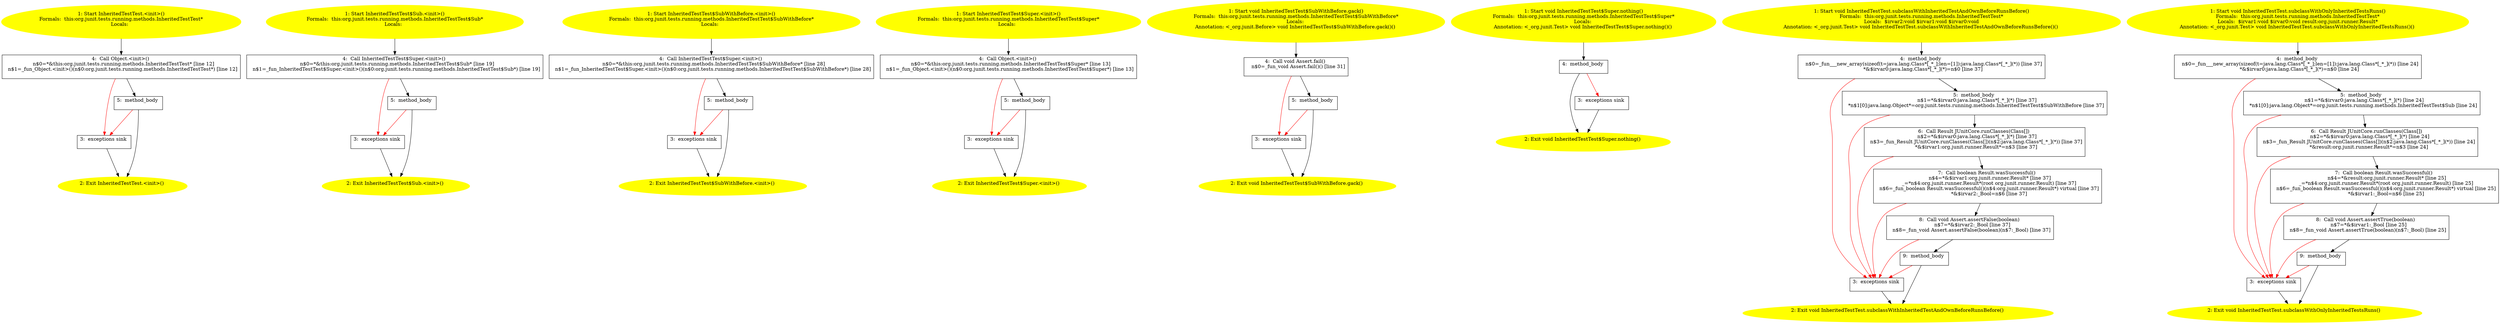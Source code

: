 /* @generated */
digraph cfg {
"org.junit.tests.running.methods.InheritedTestTest.<init>().834814207068e6fa6cddf02c0f6b4c5b_1" [label="1: Start InheritedTestTest.<init>()\nFormals:  this:org.junit.tests.running.methods.InheritedTestTest*\nLocals:  \n  " color=yellow style=filled]
	

	 "org.junit.tests.running.methods.InheritedTestTest.<init>().834814207068e6fa6cddf02c0f6b4c5b_1" -> "org.junit.tests.running.methods.InheritedTestTest.<init>().834814207068e6fa6cddf02c0f6b4c5b_4" ;
"org.junit.tests.running.methods.InheritedTestTest.<init>().834814207068e6fa6cddf02c0f6b4c5b_2" [label="2: Exit InheritedTestTest.<init>() \n  " color=yellow style=filled]
	

"org.junit.tests.running.methods.InheritedTestTest.<init>().834814207068e6fa6cddf02c0f6b4c5b_3" [label="3:  exceptions sink \n  " shape="box"]
	

	 "org.junit.tests.running.methods.InheritedTestTest.<init>().834814207068e6fa6cddf02c0f6b4c5b_3" -> "org.junit.tests.running.methods.InheritedTestTest.<init>().834814207068e6fa6cddf02c0f6b4c5b_2" ;
"org.junit.tests.running.methods.InheritedTestTest.<init>().834814207068e6fa6cddf02c0f6b4c5b_4" [label="4:  Call Object.<init>() \n   n$0=*&this:org.junit.tests.running.methods.InheritedTestTest* [line 12]\n  n$1=_fun_Object.<init>()(n$0:org.junit.tests.running.methods.InheritedTestTest*) [line 12]\n " shape="box"]
	

	 "org.junit.tests.running.methods.InheritedTestTest.<init>().834814207068e6fa6cddf02c0f6b4c5b_4" -> "org.junit.tests.running.methods.InheritedTestTest.<init>().834814207068e6fa6cddf02c0f6b4c5b_5" ;
	 "org.junit.tests.running.methods.InheritedTestTest.<init>().834814207068e6fa6cddf02c0f6b4c5b_4" -> "org.junit.tests.running.methods.InheritedTestTest.<init>().834814207068e6fa6cddf02c0f6b4c5b_3" [color="red" ];
"org.junit.tests.running.methods.InheritedTestTest.<init>().834814207068e6fa6cddf02c0f6b4c5b_5" [label="5:  method_body \n  " shape="box"]
	

	 "org.junit.tests.running.methods.InheritedTestTest.<init>().834814207068e6fa6cddf02c0f6b4c5b_5" -> "org.junit.tests.running.methods.InheritedTestTest.<init>().834814207068e6fa6cddf02c0f6b4c5b_2" ;
	 "org.junit.tests.running.methods.InheritedTestTest.<init>().834814207068e6fa6cddf02c0f6b4c5b_5" -> "org.junit.tests.running.methods.InheritedTestTest.<init>().834814207068e6fa6cddf02c0f6b4c5b_3" [color="red" ];
"org.junit.tests.running.methods.InheritedTestTest$Sub.<init>().cd916e18c0027f748d783bb4877b73d5_1" [label="1: Start InheritedTestTest$Sub.<init>()\nFormals:  this:org.junit.tests.running.methods.InheritedTestTest$Sub*\nLocals:  \n  " color=yellow style=filled]
	

	 "org.junit.tests.running.methods.InheritedTestTest$Sub.<init>().cd916e18c0027f748d783bb4877b73d5_1" -> "org.junit.tests.running.methods.InheritedTestTest$Sub.<init>().cd916e18c0027f748d783bb4877b73d5_4" ;
"org.junit.tests.running.methods.InheritedTestTest$Sub.<init>().cd916e18c0027f748d783bb4877b73d5_2" [label="2: Exit InheritedTestTest$Sub.<init>() \n  " color=yellow style=filled]
	

"org.junit.tests.running.methods.InheritedTestTest$Sub.<init>().cd916e18c0027f748d783bb4877b73d5_3" [label="3:  exceptions sink \n  " shape="box"]
	

	 "org.junit.tests.running.methods.InheritedTestTest$Sub.<init>().cd916e18c0027f748d783bb4877b73d5_3" -> "org.junit.tests.running.methods.InheritedTestTest$Sub.<init>().cd916e18c0027f748d783bb4877b73d5_2" ;
"org.junit.tests.running.methods.InheritedTestTest$Sub.<init>().cd916e18c0027f748d783bb4877b73d5_4" [label="4:  Call InheritedTestTest$Super.<init>() \n   n$0=*&this:org.junit.tests.running.methods.InheritedTestTest$Sub* [line 19]\n  n$1=_fun_InheritedTestTest$Super.<init>()(n$0:org.junit.tests.running.methods.InheritedTestTest$Sub*) [line 19]\n " shape="box"]
	

	 "org.junit.tests.running.methods.InheritedTestTest$Sub.<init>().cd916e18c0027f748d783bb4877b73d5_4" -> "org.junit.tests.running.methods.InheritedTestTest$Sub.<init>().cd916e18c0027f748d783bb4877b73d5_5" ;
	 "org.junit.tests.running.methods.InheritedTestTest$Sub.<init>().cd916e18c0027f748d783bb4877b73d5_4" -> "org.junit.tests.running.methods.InheritedTestTest$Sub.<init>().cd916e18c0027f748d783bb4877b73d5_3" [color="red" ];
"org.junit.tests.running.methods.InheritedTestTest$Sub.<init>().cd916e18c0027f748d783bb4877b73d5_5" [label="5:  method_body \n  " shape="box"]
	

	 "org.junit.tests.running.methods.InheritedTestTest$Sub.<init>().cd916e18c0027f748d783bb4877b73d5_5" -> "org.junit.tests.running.methods.InheritedTestTest$Sub.<init>().cd916e18c0027f748d783bb4877b73d5_2" ;
	 "org.junit.tests.running.methods.InheritedTestTest$Sub.<init>().cd916e18c0027f748d783bb4877b73d5_5" -> "org.junit.tests.running.methods.InheritedTestTest$Sub.<init>().cd916e18c0027f748d783bb4877b73d5_3" [color="red" ];
"org.junit.tests.running.methods.InheritedTestTest$SubWithBefore.<init>().0012247925575e4d0c207ce0ab72a8dd_1" [label="1: Start InheritedTestTest$SubWithBefore.<init>()\nFormals:  this:org.junit.tests.running.methods.InheritedTestTest$SubWithBefore*\nLocals:  \n  " color=yellow style=filled]
	

	 "org.junit.tests.running.methods.InheritedTestTest$SubWithBefore.<init>().0012247925575e4d0c207ce0ab72a8dd_1" -> "org.junit.tests.running.methods.InheritedTestTest$SubWithBefore.<init>().0012247925575e4d0c207ce0ab72a8dd_4" ;
"org.junit.tests.running.methods.InheritedTestTest$SubWithBefore.<init>().0012247925575e4d0c207ce0ab72a8dd_2" [label="2: Exit InheritedTestTest$SubWithBefore.<init>() \n  " color=yellow style=filled]
	

"org.junit.tests.running.methods.InheritedTestTest$SubWithBefore.<init>().0012247925575e4d0c207ce0ab72a8dd_3" [label="3:  exceptions sink \n  " shape="box"]
	

	 "org.junit.tests.running.methods.InheritedTestTest$SubWithBefore.<init>().0012247925575e4d0c207ce0ab72a8dd_3" -> "org.junit.tests.running.methods.InheritedTestTest$SubWithBefore.<init>().0012247925575e4d0c207ce0ab72a8dd_2" ;
"org.junit.tests.running.methods.InheritedTestTest$SubWithBefore.<init>().0012247925575e4d0c207ce0ab72a8dd_4" [label="4:  Call InheritedTestTest$Super.<init>() \n   n$0=*&this:org.junit.tests.running.methods.InheritedTestTest$SubWithBefore* [line 28]\n  n$1=_fun_InheritedTestTest$Super.<init>()(n$0:org.junit.tests.running.methods.InheritedTestTest$SubWithBefore*) [line 28]\n " shape="box"]
	

	 "org.junit.tests.running.methods.InheritedTestTest$SubWithBefore.<init>().0012247925575e4d0c207ce0ab72a8dd_4" -> "org.junit.tests.running.methods.InheritedTestTest$SubWithBefore.<init>().0012247925575e4d0c207ce0ab72a8dd_5" ;
	 "org.junit.tests.running.methods.InheritedTestTest$SubWithBefore.<init>().0012247925575e4d0c207ce0ab72a8dd_4" -> "org.junit.tests.running.methods.InheritedTestTest$SubWithBefore.<init>().0012247925575e4d0c207ce0ab72a8dd_3" [color="red" ];
"org.junit.tests.running.methods.InheritedTestTest$SubWithBefore.<init>().0012247925575e4d0c207ce0ab72a8dd_5" [label="5:  method_body \n  " shape="box"]
	

	 "org.junit.tests.running.methods.InheritedTestTest$SubWithBefore.<init>().0012247925575e4d0c207ce0ab72a8dd_5" -> "org.junit.tests.running.methods.InheritedTestTest$SubWithBefore.<init>().0012247925575e4d0c207ce0ab72a8dd_2" ;
	 "org.junit.tests.running.methods.InheritedTestTest$SubWithBefore.<init>().0012247925575e4d0c207ce0ab72a8dd_5" -> "org.junit.tests.running.methods.InheritedTestTest$SubWithBefore.<init>().0012247925575e4d0c207ce0ab72a8dd_3" [color="red" ];
"org.junit.tests.running.methods.InheritedTestTest$Super.<init>().a22eab720d979043ecf21b14979aa972_1" [label="1: Start InheritedTestTest$Super.<init>()\nFormals:  this:org.junit.tests.running.methods.InheritedTestTest$Super*\nLocals:  \n  " color=yellow style=filled]
	

	 "org.junit.tests.running.methods.InheritedTestTest$Super.<init>().a22eab720d979043ecf21b14979aa972_1" -> "org.junit.tests.running.methods.InheritedTestTest$Super.<init>().a22eab720d979043ecf21b14979aa972_4" ;
"org.junit.tests.running.methods.InheritedTestTest$Super.<init>().a22eab720d979043ecf21b14979aa972_2" [label="2: Exit InheritedTestTest$Super.<init>() \n  " color=yellow style=filled]
	

"org.junit.tests.running.methods.InheritedTestTest$Super.<init>().a22eab720d979043ecf21b14979aa972_3" [label="3:  exceptions sink \n  " shape="box"]
	

	 "org.junit.tests.running.methods.InheritedTestTest$Super.<init>().a22eab720d979043ecf21b14979aa972_3" -> "org.junit.tests.running.methods.InheritedTestTest$Super.<init>().a22eab720d979043ecf21b14979aa972_2" ;
"org.junit.tests.running.methods.InheritedTestTest$Super.<init>().a22eab720d979043ecf21b14979aa972_4" [label="4:  Call Object.<init>() \n   n$0=*&this:org.junit.tests.running.methods.InheritedTestTest$Super* [line 13]\n  n$1=_fun_Object.<init>()(n$0:org.junit.tests.running.methods.InheritedTestTest$Super*) [line 13]\n " shape="box"]
	

	 "org.junit.tests.running.methods.InheritedTestTest$Super.<init>().a22eab720d979043ecf21b14979aa972_4" -> "org.junit.tests.running.methods.InheritedTestTest$Super.<init>().a22eab720d979043ecf21b14979aa972_5" ;
	 "org.junit.tests.running.methods.InheritedTestTest$Super.<init>().a22eab720d979043ecf21b14979aa972_4" -> "org.junit.tests.running.methods.InheritedTestTest$Super.<init>().a22eab720d979043ecf21b14979aa972_3" [color="red" ];
"org.junit.tests.running.methods.InheritedTestTest$Super.<init>().a22eab720d979043ecf21b14979aa972_5" [label="5:  method_body \n  " shape="box"]
	

	 "org.junit.tests.running.methods.InheritedTestTest$Super.<init>().a22eab720d979043ecf21b14979aa972_5" -> "org.junit.tests.running.methods.InheritedTestTest$Super.<init>().a22eab720d979043ecf21b14979aa972_2" ;
	 "org.junit.tests.running.methods.InheritedTestTest$Super.<init>().a22eab720d979043ecf21b14979aa972_5" -> "org.junit.tests.running.methods.InheritedTestTest$Super.<init>().a22eab720d979043ecf21b14979aa972_3" [color="red" ];
"org.junit.tests.running.methods.InheritedTestTest$SubWithBefore.gack():void.68a9ba6c37effadd73d608b2a1c056d5_1" [label="1: Start void InheritedTestTest$SubWithBefore.gack()\nFormals:  this:org.junit.tests.running.methods.InheritedTestTest$SubWithBefore*\nLocals: \nAnnotation: <_org.junit.Before> void InheritedTestTest$SubWithBefore.gack()() \n  " color=yellow style=filled]
	

	 "org.junit.tests.running.methods.InheritedTestTest$SubWithBefore.gack():void.68a9ba6c37effadd73d608b2a1c056d5_1" -> "org.junit.tests.running.methods.InheritedTestTest$SubWithBefore.gack():void.68a9ba6c37effadd73d608b2a1c056d5_4" ;
"org.junit.tests.running.methods.InheritedTestTest$SubWithBefore.gack():void.68a9ba6c37effadd73d608b2a1c056d5_2" [label="2: Exit void InheritedTestTest$SubWithBefore.gack() \n  " color=yellow style=filled]
	

"org.junit.tests.running.methods.InheritedTestTest$SubWithBefore.gack():void.68a9ba6c37effadd73d608b2a1c056d5_3" [label="3:  exceptions sink \n  " shape="box"]
	

	 "org.junit.tests.running.methods.InheritedTestTest$SubWithBefore.gack():void.68a9ba6c37effadd73d608b2a1c056d5_3" -> "org.junit.tests.running.methods.InheritedTestTest$SubWithBefore.gack():void.68a9ba6c37effadd73d608b2a1c056d5_2" ;
"org.junit.tests.running.methods.InheritedTestTest$SubWithBefore.gack():void.68a9ba6c37effadd73d608b2a1c056d5_4" [label="4:  Call void Assert.fail() \n   n$0=_fun_void Assert.fail()() [line 31]\n " shape="box"]
	

	 "org.junit.tests.running.methods.InheritedTestTest$SubWithBefore.gack():void.68a9ba6c37effadd73d608b2a1c056d5_4" -> "org.junit.tests.running.methods.InheritedTestTest$SubWithBefore.gack():void.68a9ba6c37effadd73d608b2a1c056d5_5" ;
	 "org.junit.tests.running.methods.InheritedTestTest$SubWithBefore.gack():void.68a9ba6c37effadd73d608b2a1c056d5_4" -> "org.junit.tests.running.methods.InheritedTestTest$SubWithBefore.gack():void.68a9ba6c37effadd73d608b2a1c056d5_3" [color="red" ];
"org.junit.tests.running.methods.InheritedTestTest$SubWithBefore.gack():void.68a9ba6c37effadd73d608b2a1c056d5_5" [label="5:  method_body \n  " shape="box"]
	

	 "org.junit.tests.running.methods.InheritedTestTest$SubWithBefore.gack():void.68a9ba6c37effadd73d608b2a1c056d5_5" -> "org.junit.tests.running.methods.InheritedTestTest$SubWithBefore.gack():void.68a9ba6c37effadd73d608b2a1c056d5_2" ;
	 "org.junit.tests.running.methods.InheritedTestTest$SubWithBefore.gack():void.68a9ba6c37effadd73d608b2a1c056d5_5" -> "org.junit.tests.running.methods.InheritedTestTest$SubWithBefore.gack():void.68a9ba6c37effadd73d608b2a1c056d5_3" [color="red" ];
"org.junit.tests.running.methods.InheritedTestTest$Super.nothing():void.68c17dcf68681977800d608b73f3bff1_1" [label="1: Start void InheritedTestTest$Super.nothing()\nFormals:  this:org.junit.tests.running.methods.InheritedTestTest$Super*\nLocals: \nAnnotation: <_org.junit.Test> void InheritedTestTest$Super.nothing()() \n  " color=yellow style=filled]
	

	 "org.junit.tests.running.methods.InheritedTestTest$Super.nothing():void.68c17dcf68681977800d608b73f3bff1_1" -> "org.junit.tests.running.methods.InheritedTestTest$Super.nothing():void.68c17dcf68681977800d608b73f3bff1_4" ;
"org.junit.tests.running.methods.InheritedTestTest$Super.nothing():void.68c17dcf68681977800d608b73f3bff1_2" [label="2: Exit void InheritedTestTest$Super.nothing() \n  " color=yellow style=filled]
	

"org.junit.tests.running.methods.InheritedTestTest$Super.nothing():void.68c17dcf68681977800d608b73f3bff1_3" [label="3:  exceptions sink \n  " shape="box"]
	

	 "org.junit.tests.running.methods.InheritedTestTest$Super.nothing():void.68c17dcf68681977800d608b73f3bff1_3" -> "org.junit.tests.running.methods.InheritedTestTest$Super.nothing():void.68c17dcf68681977800d608b73f3bff1_2" ;
"org.junit.tests.running.methods.InheritedTestTest$Super.nothing():void.68c17dcf68681977800d608b73f3bff1_4" [label="4:  method_body \n  " shape="box"]
	

	 "org.junit.tests.running.methods.InheritedTestTest$Super.nothing():void.68c17dcf68681977800d608b73f3bff1_4" -> "org.junit.tests.running.methods.InheritedTestTest$Super.nothing():void.68c17dcf68681977800d608b73f3bff1_2" ;
	 "org.junit.tests.running.methods.InheritedTestTest$Super.nothing():void.68c17dcf68681977800d608b73f3bff1_4" -> "org.junit.tests.running.methods.InheritedTestTest$Super.nothing():void.68c17dcf68681977800d608b73f3bff1_3" [color="red" ];
"org.junit.tests.running.methods.InheritedTestTest.subclassWithInheritedTestAndOwnBeforeRunsBefore():.231eaf44e164f53d9518d33177be8e88_1" [label="1: Start void InheritedTestTest.subclassWithInheritedTestAndOwnBeforeRunsBefore()\nFormals:  this:org.junit.tests.running.methods.InheritedTestTest*\nLocals:  $irvar2:void $irvar1:void $irvar0:void\nAnnotation: <_org.junit.Test> void InheritedTestTest.subclassWithInheritedTestAndOwnBeforeRunsBefore()() \n  " color=yellow style=filled]
	

	 "org.junit.tests.running.methods.InheritedTestTest.subclassWithInheritedTestAndOwnBeforeRunsBefore():.231eaf44e164f53d9518d33177be8e88_1" -> "org.junit.tests.running.methods.InheritedTestTest.subclassWithInheritedTestAndOwnBeforeRunsBefore():.231eaf44e164f53d9518d33177be8e88_4" ;
"org.junit.tests.running.methods.InheritedTestTest.subclassWithInheritedTestAndOwnBeforeRunsBefore():.231eaf44e164f53d9518d33177be8e88_2" [label="2: Exit void InheritedTestTest.subclassWithInheritedTestAndOwnBeforeRunsBefore() \n  " color=yellow style=filled]
	

"org.junit.tests.running.methods.InheritedTestTest.subclassWithInheritedTestAndOwnBeforeRunsBefore():.231eaf44e164f53d9518d33177be8e88_3" [label="3:  exceptions sink \n  " shape="box"]
	

	 "org.junit.tests.running.methods.InheritedTestTest.subclassWithInheritedTestAndOwnBeforeRunsBefore():.231eaf44e164f53d9518d33177be8e88_3" -> "org.junit.tests.running.methods.InheritedTestTest.subclassWithInheritedTestAndOwnBeforeRunsBefore():.231eaf44e164f53d9518d33177be8e88_2" ;
"org.junit.tests.running.methods.InheritedTestTest.subclassWithInheritedTestAndOwnBeforeRunsBefore():.231eaf44e164f53d9518d33177be8e88_4" [label="4:  method_body \n   n$0=_fun___new_array(sizeof(t=java.lang.Class*[_*_];len=[1]):java.lang.Class*[_*_](*)) [line 37]\n  *&$irvar0:java.lang.Class*[_*_](*)=n$0 [line 37]\n " shape="box"]
	

	 "org.junit.tests.running.methods.InheritedTestTest.subclassWithInheritedTestAndOwnBeforeRunsBefore():.231eaf44e164f53d9518d33177be8e88_4" -> "org.junit.tests.running.methods.InheritedTestTest.subclassWithInheritedTestAndOwnBeforeRunsBefore():.231eaf44e164f53d9518d33177be8e88_5" ;
	 "org.junit.tests.running.methods.InheritedTestTest.subclassWithInheritedTestAndOwnBeforeRunsBefore():.231eaf44e164f53d9518d33177be8e88_4" -> "org.junit.tests.running.methods.InheritedTestTest.subclassWithInheritedTestAndOwnBeforeRunsBefore():.231eaf44e164f53d9518d33177be8e88_3" [color="red" ];
"org.junit.tests.running.methods.InheritedTestTest.subclassWithInheritedTestAndOwnBeforeRunsBefore():.231eaf44e164f53d9518d33177be8e88_5" [label="5:  method_body \n   n$1=*&$irvar0:java.lang.Class*[_*_](*) [line 37]\n  *n$1[0]:java.lang.Object*=org.junit.tests.running.methods.InheritedTestTest$SubWithBefore [line 37]\n " shape="box"]
	

	 "org.junit.tests.running.methods.InheritedTestTest.subclassWithInheritedTestAndOwnBeforeRunsBefore():.231eaf44e164f53d9518d33177be8e88_5" -> "org.junit.tests.running.methods.InheritedTestTest.subclassWithInheritedTestAndOwnBeforeRunsBefore():.231eaf44e164f53d9518d33177be8e88_6" ;
	 "org.junit.tests.running.methods.InheritedTestTest.subclassWithInheritedTestAndOwnBeforeRunsBefore():.231eaf44e164f53d9518d33177be8e88_5" -> "org.junit.tests.running.methods.InheritedTestTest.subclassWithInheritedTestAndOwnBeforeRunsBefore():.231eaf44e164f53d9518d33177be8e88_3" [color="red" ];
"org.junit.tests.running.methods.InheritedTestTest.subclassWithInheritedTestAndOwnBeforeRunsBefore():.231eaf44e164f53d9518d33177be8e88_6" [label="6:  Call Result JUnitCore.runClasses(Class[]) \n   n$2=*&$irvar0:java.lang.Class*[_*_](*) [line 37]\n  n$3=_fun_Result JUnitCore.runClasses(Class[])(n$2:java.lang.Class*[_*_](*)) [line 37]\n  *&$irvar1:org.junit.runner.Result*=n$3 [line 37]\n " shape="box"]
	

	 "org.junit.tests.running.methods.InheritedTestTest.subclassWithInheritedTestAndOwnBeforeRunsBefore():.231eaf44e164f53d9518d33177be8e88_6" -> "org.junit.tests.running.methods.InheritedTestTest.subclassWithInheritedTestAndOwnBeforeRunsBefore():.231eaf44e164f53d9518d33177be8e88_7" ;
	 "org.junit.tests.running.methods.InheritedTestTest.subclassWithInheritedTestAndOwnBeforeRunsBefore():.231eaf44e164f53d9518d33177be8e88_6" -> "org.junit.tests.running.methods.InheritedTestTest.subclassWithInheritedTestAndOwnBeforeRunsBefore():.231eaf44e164f53d9518d33177be8e88_3" [color="red" ];
"org.junit.tests.running.methods.InheritedTestTest.subclassWithInheritedTestAndOwnBeforeRunsBefore():.231eaf44e164f53d9518d33177be8e88_7" [label="7:  Call boolean Result.wasSuccessful() \n   n$4=*&$irvar1:org.junit.runner.Result* [line 37]\n  _=*n$4:org.junit.runner.Result*(root org.junit.runner.Result) [line 37]\n  n$6=_fun_boolean Result.wasSuccessful()(n$4:org.junit.runner.Result*) virtual [line 37]\n  *&$irvar2:_Bool=n$6 [line 37]\n " shape="box"]
	

	 "org.junit.tests.running.methods.InheritedTestTest.subclassWithInheritedTestAndOwnBeforeRunsBefore():.231eaf44e164f53d9518d33177be8e88_7" -> "org.junit.tests.running.methods.InheritedTestTest.subclassWithInheritedTestAndOwnBeforeRunsBefore():.231eaf44e164f53d9518d33177be8e88_8" ;
	 "org.junit.tests.running.methods.InheritedTestTest.subclassWithInheritedTestAndOwnBeforeRunsBefore():.231eaf44e164f53d9518d33177be8e88_7" -> "org.junit.tests.running.methods.InheritedTestTest.subclassWithInheritedTestAndOwnBeforeRunsBefore():.231eaf44e164f53d9518d33177be8e88_3" [color="red" ];
"org.junit.tests.running.methods.InheritedTestTest.subclassWithInheritedTestAndOwnBeforeRunsBefore():.231eaf44e164f53d9518d33177be8e88_8" [label="8:  Call void Assert.assertFalse(boolean) \n   n$7=*&$irvar2:_Bool [line 37]\n  n$8=_fun_void Assert.assertFalse(boolean)(n$7:_Bool) [line 37]\n " shape="box"]
	

	 "org.junit.tests.running.methods.InheritedTestTest.subclassWithInheritedTestAndOwnBeforeRunsBefore():.231eaf44e164f53d9518d33177be8e88_8" -> "org.junit.tests.running.methods.InheritedTestTest.subclassWithInheritedTestAndOwnBeforeRunsBefore():.231eaf44e164f53d9518d33177be8e88_9" ;
	 "org.junit.tests.running.methods.InheritedTestTest.subclassWithInheritedTestAndOwnBeforeRunsBefore():.231eaf44e164f53d9518d33177be8e88_8" -> "org.junit.tests.running.methods.InheritedTestTest.subclassWithInheritedTestAndOwnBeforeRunsBefore():.231eaf44e164f53d9518d33177be8e88_3" [color="red" ];
"org.junit.tests.running.methods.InheritedTestTest.subclassWithInheritedTestAndOwnBeforeRunsBefore():.231eaf44e164f53d9518d33177be8e88_9" [label="9:  method_body \n  " shape="box"]
	

	 "org.junit.tests.running.methods.InheritedTestTest.subclassWithInheritedTestAndOwnBeforeRunsBefore():.231eaf44e164f53d9518d33177be8e88_9" -> "org.junit.tests.running.methods.InheritedTestTest.subclassWithInheritedTestAndOwnBeforeRunsBefore():.231eaf44e164f53d9518d33177be8e88_2" ;
	 "org.junit.tests.running.methods.InheritedTestTest.subclassWithInheritedTestAndOwnBeforeRunsBefore():.231eaf44e164f53d9518d33177be8e88_9" -> "org.junit.tests.running.methods.InheritedTestTest.subclassWithInheritedTestAndOwnBeforeRunsBefore():.231eaf44e164f53d9518d33177be8e88_3" [color="red" ];
"org.junit.tests.running.methods.InheritedTestTest.subclassWithOnlyInheritedTestsRuns():void.8bc22188b9b02bc9eb3c3cfdb572ab33_1" [label="1: Start void InheritedTestTest.subclassWithOnlyInheritedTestsRuns()\nFormals:  this:org.junit.tests.running.methods.InheritedTestTest*\nLocals:  $irvar1:void $irvar0:void result:org.junit.runner.Result*\nAnnotation: <_org.junit.Test> void InheritedTestTest.subclassWithOnlyInheritedTestsRuns()() \n  " color=yellow style=filled]
	

	 "org.junit.tests.running.methods.InheritedTestTest.subclassWithOnlyInheritedTestsRuns():void.8bc22188b9b02bc9eb3c3cfdb572ab33_1" -> "org.junit.tests.running.methods.InheritedTestTest.subclassWithOnlyInheritedTestsRuns():void.8bc22188b9b02bc9eb3c3cfdb572ab33_4" ;
"org.junit.tests.running.methods.InheritedTestTest.subclassWithOnlyInheritedTestsRuns():void.8bc22188b9b02bc9eb3c3cfdb572ab33_2" [label="2: Exit void InheritedTestTest.subclassWithOnlyInheritedTestsRuns() \n  " color=yellow style=filled]
	

"org.junit.tests.running.methods.InheritedTestTest.subclassWithOnlyInheritedTestsRuns():void.8bc22188b9b02bc9eb3c3cfdb572ab33_3" [label="3:  exceptions sink \n  " shape="box"]
	

	 "org.junit.tests.running.methods.InheritedTestTest.subclassWithOnlyInheritedTestsRuns():void.8bc22188b9b02bc9eb3c3cfdb572ab33_3" -> "org.junit.tests.running.methods.InheritedTestTest.subclassWithOnlyInheritedTestsRuns():void.8bc22188b9b02bc9eb3c3cfdb572ab33_2" ;
"org.junit.tests.running.methods.InheritedTestTest.subclassWithOnlyInheritedTestsRuns():void.8bc22188b9b02bc9eb3c3cfdb572ab33_4" [label="4:  method_body \n   n$0=_fun___new_array(sizeof(t=java.lang.Class*[_*_];len=[1]):java.lang.Class*[_*_](*)) [line 24]\n  *&$irvar0:java.lang.Class*[_*_](*)=n$0 [line 24]\n " shape="box"]
	

	 "org.junit.tests.running.methods.InheritedTestTest.subclassWithOnlyInheritedTestsRuns():void.8bc22188b9b02bc9eb3c3cfdb572ab33_4" -> "org.junit.tests.running.methods.InheritedTestTest.subclassWithOnlyInheritedTestsRuns():void.8bc22188b9b02bc9eb3c3cfdb572ab33_5" ;
	 "org.junit.tests.running.methods.InheritedTestTest.subclassWithOnlyInheritedTestsRuns():void.8bc22188b9b02bc9eb3c3cfdb572ab33_4" -> "org.junit.tests.running.methods.InheritedTestTest.subclassWithOnlyInheritedTestsRuns():void.8bc22188b9b02bc9eb3c3cfdb572ab33_3" [color="red" ];
"org.junit.tests.running.methods.InheritedTestTest.subclassWithOnlyInheritedTestsRuns():void.8bc22188b9b02bc9eb3c3cfdb572ab33_5" [label="5:  method_body \n   n$1=*&$irvar0:java.lang.Class*[_*_](*) [line 24]\n  *n$1[0]:java.lang.Object*=org.junit.tests.running.methods.InheritedTestTest$Sub [line 24]\n " shape="box"]
	

	 "org.junit.tests.running.methods.InheritedTestTest.subclassWithOnlyInheritedTestsRuns():void.8bc22188b9b02bc9eb3c3cfdb572ab33_5" -> "org.junit.tests.running.methods.InheritedTestTest.subclassWithOnlyInheritedTestsRuns():void.8bc22188b9b02bc9eb3c3cfdb572ab33_6" ;
	 "org.junit.tests.running.methods.InheritedTestTest.subclassWithOnlyInheritedTestsRuns():void.8bc22188b9b02bc9eb3c3cfdb572ab33_5" -> "org.junit.tests.running.methods.InheritedTestTest.subclassWithOnlyInheritedTestsRuns():void.8bc22188b9b02bc9eb3c3cfdb572ab33_3" [color="red" ];
"org.junit.tests.running.methods.InheritedTestTest.subclassWithOnlyInheritedTestsRuns():void.8bc22188b9b02bc9eb3c3cfdb572ab33_6" [label="6:  Call Result JUnitCore.runClasses(Class[]) \n   n$2=*&$irvar0:java.lang.Class*[_*_](*) [line 24]\n  n$3=_fun_Result JUnitCore.runClasses(Class[])(n$2:java.lang.Class*[_*_](*)) [line 24]\n  *&result:org.junit.runner.Result*=n$3 [line 24]\n " shape="box"]
	

	 "org.junit.tests.running.methods.InheritedTestTest.subclassWithOnlyInheritedTestsRuns():void.8bc22188b9b02bc9eb3c3cfdb572ab33_6" -> "org.junit.tests.running.methods.InheritedTestTest.subclassWithOnlyInheritedTestsRuns():void.8bc22188b9b02bc9eb3c3cfdb572ab33_7" ;
	 "org.junit.tests.running.methods.InheritedTestTest.subclassWithOnlyInheritedTestsRuns():void.8bc22188b9b02bc9eb3c3cfdb572ab33_6" -> "org.junit.tests.running.methods.InheritedTestTest.subclassWithOnlyInheritedTestsRuns():void.8bc22188b9b02bc9eb3c3cfdb572ab33_3" [color="red" ];
"org.junit.tests.running.methods.InheritedTestTest.subclassWithOnlyInheritedTestsRuns():void.8bc22188b9b02bc9eb3c3cfdb572ab33_7" [label="7:  Call boolean Result.wasSuccessful() \n   n$4=*&result:org.junit.runner.Result* [line 25]\n  _=*n$4:org.junit.runner.Result*(root org.junit.runner.Result) [line 25]\n  n$6=_fun_boolean Result.wasSuccessful()(n$4:org.junit.runner.Result*) virtual [line 25]\n  *&$irvar1:_Bool=n$6 [line 25]\n " shape="box"]
	

	 "org.junit.tests.running.methods.InheritedTestTest.subclassWithOnlyInheritedTestsRuns():void.8bc22188b9b02bc9eb3c3cfdb572ab33_7" -> "org.junit.tests.running.methods.InheritedTestTest.subclassWithOnlyInheritedTestsRuns():void.8bc22188b9b02bc9eb3c3cfdb572ab33_8" ;
	 "org.junit.tests.running.methods.InheritedTestTest.subclassWithOnlyInheritedTestsRuns():void.8bc22188b9b02bc9eb3c3cfdb572ab33_7" -> "org.junit.tests.running.methods.InheritedTestTest.subclassWithOnlyInheritedTestsRuns():void.8bc22188b9b02bc9eb3c3cfdb572ab33_3" [color="red" ];
"org.junit.tests.running.methods.InheritedTestTest.subclassWithOnlyInheritedTestsRuns():void.8bc22188b9b02bc9eb3c3cfdb572ab33_8" [label="8:  Call void Assert.assertTrue(boolean) \n   n$7=*&$irvar1:_Bool [line 25]\n  n$8=_fun_void Assert.assertTrue(boolean)(n$7:_Bool) [line 25]\n " shape="box"]
	

	 "org.junit.tests.running.methods.InheritedTestTest.subclassWithOnlyInheritedTestsRuns():void.8bc22188b9b02bc9eb3c3cfdb572ab33_8" -> "org.junit.tests.running.methods.InheritedTestTest.subclassWithOnlyInheritedTestsRuns():void.8bc22188b9b02bc9eb3c3cfdb572ab33_9" ;
	 "org.junit.tests.running.methods.InheritedTestTest.subclassWithOnlyInheritedTestsRuns():void.8bc22188b9b02bc9eb3c3cfdb572ab33_8" -> "org.junit.tests.running.methods.InheritedTestTest.subclassWithOnlyInheritedTestsRuns():void.8bc22188b9b02bc9eb3c3cfdb572ab33_3" [color="red" ];
"org.junit.tests.running.methods.InheritedTestTest.subclassWithOnlyInheritedTestsRuns():void.8bc22188b9b02bc9eb3c3cfdb572ab33_9" [label="9:  method_body \n  " shape="box"]
	

	 "org.junit.tests.running.methods.InheritedTestTest.subclassWithOnlyInheritedTestsRuns():void.8bc22188b9b02bc9eb3c3cfdb572ab33_9" -> "org.junit.tests.running.methods.InheritedTestTest.subclassWithOnlyInheritedTestsRuns():void.8bc22188b9b02bc9eb3c3cfdb572ab33_2" ;
	 "org.junit.tests.running.methods.InheritedTestTest.subclassWithOnlyInheritedTestsRuns():void.8bc22188b9b02bc9eb3c3cfdb572ab33_9" -> "org.junit.tests.running.methods.InheritedTestTest.subclassWithOnlyInheritedTestsRuns():void.8bc22188b9b02bc9eb3c3cfdb572ab33_3" [color="red" ];
}
